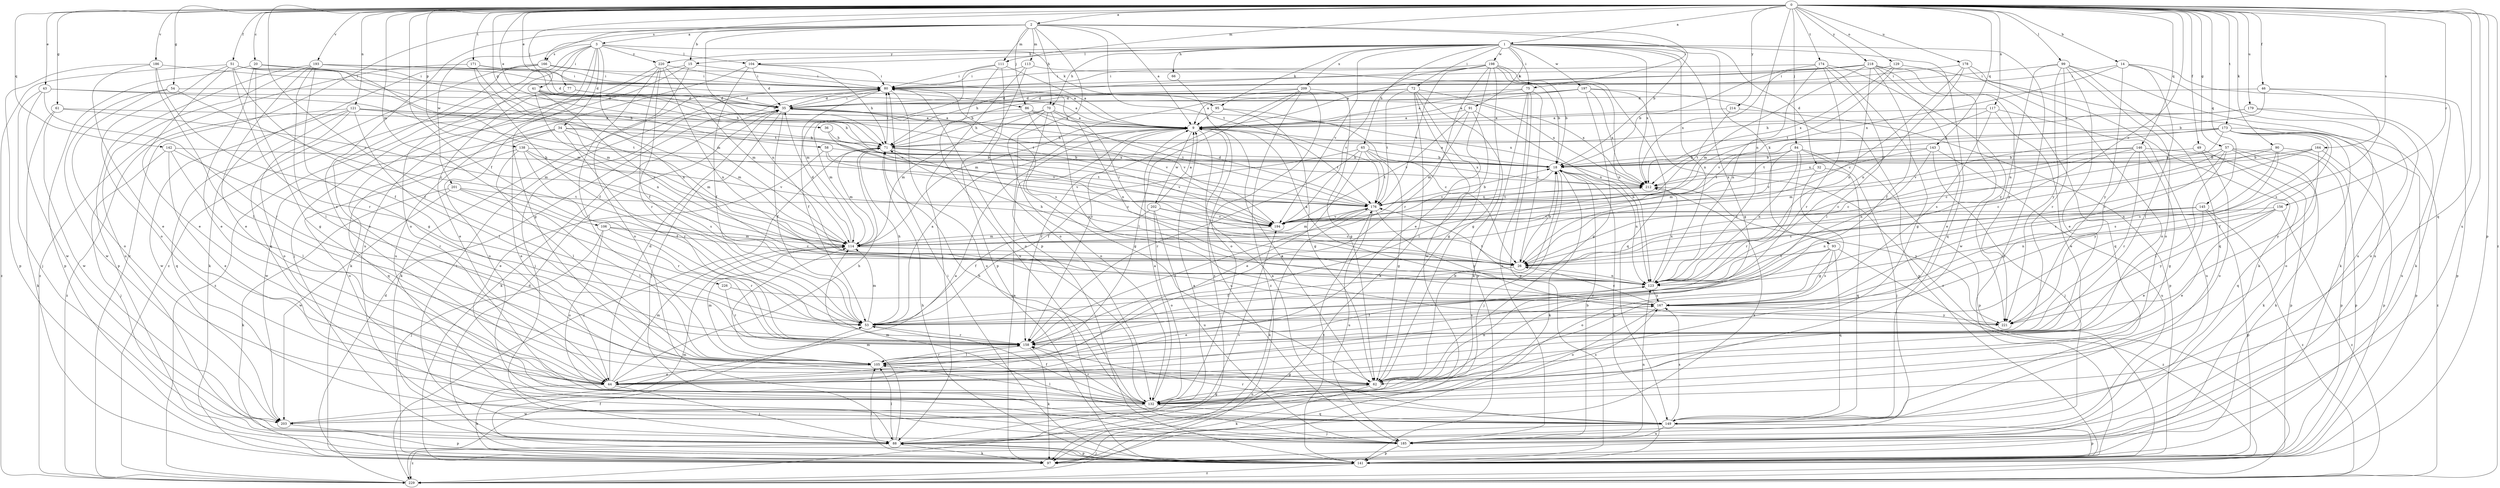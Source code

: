 strict digraph  {
0;
1;
2;
3;
9;
14;
15;
18;
20;
26;
32;
34;
35;
36;
41;
43;
44;
46;
49;
51;
53;
54;
57;
58;
61;
62;
65;
66;
70;
71;
72;
75;
77;
80;
84;
86;
88;
90;
91;
93;
95;
97;
99;
104;
105;
106;
111;
113;
114;
117;
121;
123;
129;
132;
138;
141;
142;
143;
145;
146;
149;
156;
158;
164;
166;
167;
171;
173;
174;
176;
178;
179;
185;
186;
193;
194;
197;
198;
201;
202;
203;
209;
212;
214;
218;
220;
221;
226;
229;
0 -> 1  [label=a];
0 -> 2  [label=a];
0 -> 14  [label=b];
0 -> 20  [label=c];
0 -> 26  [label=c];
0 -> 36  [label=e];
0 -> 41  [label=e];
0 -> 43  [label=e];
0 -> 46  [label=f];
0 -> 49  [label=f];
0 -> 51  [label=f];
0 -> 53  [label=f];
0 -> 54  [label=g];
0 -> 57  [label=g];
0 -> 58  [label=g];
0 -> 61  [label=g];
0 -> 84  [label=j];
0 -> 86  [label=j];
0 -> 90  [label=k];
0 -> 99  [label=l];
0 -> 106  [label=m];
0 -> 111  [label=m];
0 -> 117  [label=n];
0 -> 121  [label=n];
0 -> 123  [label=n];
0 -> 129  [label=o];
0 -> 138  [label=p];
0 -> 141  [label=p];
0 -> 142  [label=q];
0 -> 143  [label=q];
0 -> 145  [label=q];
0 -> 146  [label=q];
0 -> 149  [label=q];
0 -> 156  [label=r];
0 -> 164  [label=s];
0 -> 166  [label=s];
0 -> 171  [label=t];
0 -> 173  [label=t];
0 -> 174  [label=t];
0 -> 178  [label=u];
0 -> 179  [label=u];
0 -> 185  [label=u];
0 -> 186  [label=v];
0 -> 193  [label=v];
0 -> 214  [label=y];
0 -> 218  [label=y];
0 -> 226  [label=z];
0 -> 229  [label=z];
1 -> 15  [label=b];
1 -> 32  [label=d];
1 -> 62  [label=g];
1 -> 65  [label=h];
1 -> 66  [label=h];
1 -> 70  [label=h];
1 -> 72  [label=i];
1 -> 75  [label=i];
1 -> 91  [label=k];
1 -> 93  [label=k];
1 -> 95  [label=k];
1 -> 104  [label=l];
1 -> 123  [label=n];
1 -> 141  [label=p];
1 -> 149  [label=q];
1 -> 194  [label=v];
1 -> 197  [label=w];
1 -> 198  [label=w];
1 -> 209  [label=x];
1 -> 212  [label=x];
1 -> 220  [label=y];
2 -> 3  [label=a];
2 -> 9  [label=a];
2 -> 15  [label=b];
2 -> 18  [label=b];
2 -> 44  [label=e];
2 -> 70  [label=h];
2 -> 75  [label=i];
2 -> 86  [label=j];
2 -> 111  [label=m];
2 -> 113  [label=m];
2 -> 123  [label=n];
2 -> 141  [label=p];
2 -> 176  [label=t];
2 -> 201  [label=w];
2 -> 229  [label=z];
3 -> 34  [label=d];
3 -> 62  [label=g];
3 -> 77  [label=i];
3 -> 95  [label=k];
3 -> 104  [label=l];
3 -> 114  [label=m];
3 -> 132  [label=o];
3 -> 166  [label=s];
3 -> 185  [label=u];
3 -> 220  [label=y];
3 -> 229  [label=z];
9 -> 71  [label=h];
9 -> 158  [label=r];
9 -> 176  [label=t];
9 -> 185  [label=u];
9 -> 202  [label=w];
14 -> 80  [label=i];
14 -> 97  [label=k];
14 -> 105  [label=l];
14 -> 185  [label=u];
14 -> 212  [label=x];
14 -> 221  [label=y];
15 -> 80  [label=i];
15 -> 97  [label=k];
15 -> 132  [label=o];
15 -> 185  [label=u];
18 -> 9  [label=a];
18 -> 88  [label=j];
18 -> 97  [label=k];
18 -> 123  [label=n];
18 -> 194  [label=v];
18 -> 212  [label=x];
20 -> 44  [label=e];
20 -> 62  [label=g];
20 -> 80  [label=i];
20 -> 114  [label=m];
20 -> 141  [label=p];
26 -> 18  [label=b];
26 -> 53  [label=f];
26 -> 71  [label=h];
26 -> 80  [label=i];
26 -> 123  [label=n];
32 -> 62  [label=g];
32 -> 149  [label=q];
32 -> 212  [label=x];
34 -> 44  [label=e];
34 -> 71  [label=h];
34 -> 114  [label=m];
34 -> 149  [label=q];
34 -> 158  [label=r];
34 -> 203  [label=w];
34 -> 212  [label=x];
35 -> 9  [label=a];
35 -> 53  [label=f];
35 -> 80  [label=i];
35 -> 88  [label=j];
35 -> 97  [label=k];
35 -> 194  [label=v];
35 -> 212  [label=x];
36 -> 71  [label=h];
36 -> 194  [label=v];
41 -> 26  [label=c];
41 -> 35  [label=d];
41 -> 71  [label=h];
41 -> 123  [label=n];
41 -> 176  [label=t];
41 -> 194  [label=v];
43 -> 35  [label=d];
43 -> 88  [label=j];
43 -> 158  [label=r];
43 -> 176  [label=t];
43 -> 203  [label=w];
44 -> 35  [label=d];
44 -> 71  [label=h];
44 -> 88  [label=j];
44 -> 97  [label=k];
44 -> 114  [label=m];
46 -> 18  [label=b];
46 -> 35  [label=d];
46 -> 141  [label=p];
46 -> 167  [label=s];
49 -> 18  [label=b];
49 -> 97  [label=k];
49 -> 132  [label=o];
51 -> 18  [label=b];
51 -> 44  [label=e];
51 -> 53  [label=f];
51 -> 80  [label=i];
51 -> 132  [label=o];
51 -> 158  [label=r];
51 -> 176  [label=t];
51 -> 229  [label=z];
53 -> 9  [label=a];
53 -> 71  [label=h];
53 -> 114  [label=m];
53 -> 158  [label=r];
53 -> 167  [label=s];
54 -> 26  [label=c];
54 -> 35  [label=d];
54 -> 132  [label=o];
54 -> 203  [label=w];
57 -> 18  [label=b];
57 -> 26  [label=c];
57 -> 97  [label=k];
57 -> 105  [label=l];
57 -> 141  [label=p];
57 -> 149  [label=q];
57 -> 167  [label=s];
58 -> 18  [label=b];
58 -> 44  [label=e];
58 -> 176  [label=t];
58 -> 194  [label=v];
61 -> 9  [label=a];
61 -> 97  [label=k];
61 -> 114  [label=m];
61 -> 203  [label=w];
62 -> 9  [label=a];
62 -> 18  [label=b];
62 -> 97  [label=k];
62 -> 123  [label=n];
62 -> 132  [label=o];
65 -> 18  [label=b];
65 -> 44  [label=e];
65 -> 53  [label=f];
65 -> 62  [label=g];
65 -> 158  [label=r];
65 -> 176  [label=t];
65 -> 212  [label=x];
66 -> 229  [label=z];
70 -> 9  [label=a];
70 -> 62  [label=g];
70 -> 71  [label=h];
70 -> 114  [label=m];
70 -> 123  [label=n];
70 -> 132  [label=o];
70 -> 221  [label=y];
71 -> 18  [label=b];
71 -> 26  [label=c];
71 -> 80  [label=i];
71 -> 114  [label=m];
71 -> 194  [label=v];
71 -> 229  [label=z];
72 -> 9  [label=a];
72 -> 35  [label=d];
72 -> 62  [label=g];
72 -> 97  [label=k];
72 -> 141  [label=p];
72 -> 176  [label=t];
72 -> 203  [label=w];
72 -> 212  [label=x];
75 -> 9  [label=a];
75 -> 26  [label=c];
75 -> 35  [label=d];
75 -> 97  [label=k];
75 -> 141  [label=p];
75 -> 185  [label=u];
77 -> 9  [label=a];
77 -> 35  [label=d];
77 -> 44  [label=e];
77 -> 229  [label=z];
80 -> 35  [label=d];
80 -> 53  [label=f];
80 -> 88  [label=j];
80 -> 97  [label=k];
80 -> 132  [label=o];
80 -> 167  [label=s];
80 -> 185  [label=u];
80 -> 212  [label=x];
84 -> 18  [label=b];
84 -> 88  [label=j];
84 -> 114  [label=m];
84 -> 123  [label=n];
84 -> 141  [label=p];
84 -> 158  [label=r];
84 -> 176  [label=t];
86 -> 9  [label=a];
86 -> 114  [label=m];
86 -> 176  [label=t];
86 -> 194  [label=v];
88 -> 9  [label=a];
88 -> 80  [label=i];
88 -> 97  [label=k];
88 -> 105  [label=l];
88 -> 114  [label=m];
88 -> 141  [label=p];
88 -> 194  [label=v];
88 -> 212  [label=x];
88 -> 229  [label=z];
90 -> 18  [label=b];
90 -> 26  [label=c];
90 -> 123  [label=n];
90 -> 141  [label=p];
90 -> 167  [label=s];
91 -> 9  [label=a];
91 -> 105  [label=l];
91 -> 114  [label=m];
91 -> 123  [label=n];
91 -> 194  [label=v];
93 -> 26  [label=c];
93 -> 132  [label=o];
93 -> 149  [label=q];
93 -> 158  [label=r];
93 -> 167  [label=s];
93 -> 229  [label=z];
95 -> 9  [label=a];
95 -> 26  [label=c];
95 -> 62  [label=g];
97 -> 9  [label=a];
99 -> 44  [label=e];
99 -> 80  [label=i];
99 -> 97  [label=k];
99 -> 123  [label=n];
99 -> 132  [label=o];
99 -> 149  [label=q];
99 -> 158  [label=r];
99 -> 221  [label=y];
104 -> 35  [label=d];
104 -> 53  [label=f];
104 -> 71  [label=h];
104 -> 80  [label=i];
104 -> 185  [label=u];
105 -> 44  [label=e];
105 -> 62  [label=g];
105 -> 114  [label=m];
105 -> 158  [label=r];
106 -> 26  [label=c];
106 -> 88  [label=j];
106 -> 114  [label=m];
106 -> 132  [label=o];
106 -> 158  [label=r];
111 -> 9  [label=a];
111 -> 80  [label=i];
111 -> 114  [label=m];
111 -> 132  [label=o];
111 -> 185  [label=u];
113 -> 18  [label=b];
113 -> 80  [label=i];
113 -> 88  [label=j];
113 -> 141  [label=p];
114 -> 26  [label=c];
114 -> 35  [label=d];
117 -> 9  [label=a];
117 -> 44  [label=e];
117 -> 167  [label=s];
117 -> 185  [label=u];
117 -> 194  [label=v];
121 -> 9  [label=a];
121 -> 71  [label=h];
121 -> 105  [label=l];
121 -> 114  [label=m];
121 -> 132  [label=o];
121 -> 149  [label=q];
121 -> 203  [label=w];
121 -> 229  [label=z];
123 -> 9  [label=a];
123 -> 44  [label=e];
123 -> 167  [label=s];
123 -> 176  [label=t];
123 -> 212  [label=x];
129 -> 80  [label=i];
129 -> 176  [label=t];
129 -> 185  [label=u];
129 -> 212  [label=x];
132 -> 9  [label=a];
132 -> 53  [label=f];
132 -> 62  [label=g];
132 -> 71  [label=h];
132 -> 105  [label=l];
132 -> 149  [label=q];
132 -> 158  [label=r];
132 -> 167  [label=s];
132 -> 203  [label=w];
138 -> 18  [label=b];
138 -> 53  [label=f];
138 -> 105  [label=l];
138 -> 132  [label=o];
138 -> 167  [label=s];
138 -> 194  [label=v];
141 -> 18  [label=b];
141 -> 35  [label=d];
141 -> 71  [label=h];
141 -> 80  [label=i];
141 -> 88  [label=j];
141 -> 105  [label=l];
141 -> 114  [label=m];
141 -> 176  [label=t];
141 -> 229  [label=z];
142 -> 18  [label=b];
142 -> 44  [label=e];
142 -> 88  [label=j];
142 -> 105  [label=l];
142 -> 158  [label=r];
143 -> 18  [label=b];
143 -> 88  [label=j];
143 -> 123  [label=n];
143 -> 185  [label=u];
143 -> 194  [label=v];
145 -> 26  [label=c];
145 -> 44  [label=e];
145 -> 123  [label=n];
145 -> 141  [label=p];
145 -> 194  [label=v];
145 -> 229  [label=z];
146 -> 18  [label=b];
146 -> 26  [label=c];
146 -> 62  [label=g];
146 -> 114  [label=m];
146 -> 141  [label=p];
146 -> 158  [label=r];
146 -> 221  [label=y];
149 -> 9  [label=a];
149 -> 88  [label=j];
149 -> 114  [label=m];
149 -> 141  [label=p];
149 -> 158  [label=r];
149 -> 167  [label=s];
149 -> 185  [label=u];
156 -> 44  [label=e];
156 -> 123  [label=n];
156 -> 194  [label=v];
156 -> 221  [label=y];
156 -> 229  [label=z];
158 -> 97  [label=k];
158 -> 105  [label=l];
158 -> 176  [label=t];
164 -> 18  [label=b];
164 -> 26  [label=c];
164 -> 141  [label=p];
164 -> 212  [label=x];
164 -> 221  [label=y];
166 -> 9  [label=a];
166 -> 44  [label=e];
166 -> 80  [label=i];
166 -> 97  [label=k];
166 -> 149  [label=q];
167 -> 26  [label=c];
167 -> 53  [label=f];
167 -> 132  [label=o];
167 -> 221  [label=y];
171 -> 53  [label=f];
171 -> 71  [label=h];
171 -> 80  [label=i];
171 -> 114  [label=m];
171 -> 229  [label=z];
173 -> 26  [label=c];
173 -> 53  [label=f];
173 -> 71  [label=h];
173 -> 132  [label=o];
173 -> 141  [label=p];
173 -> 167  [label=s];
173 -> 176  [label=t];
173 -> 194  [label=v];
173 -> 229  [label=z];
174 -> 18  [label=b];
174 -> 62  [label=g];
174 -> 80  [label=i];
174 -> 105  [label=l];
174 -> 123  [label=n];
174 -> 158  [label=r];
174 -> 221  [label=y];
176 -> 18  [label=b];
176 -> 35  [label=d];
176 -> 97  [label=k];
176 -> 114  [label=m];
176 -> 185  [label=u];
176 -> 194  [label=v];
176 -> 212  [label=x];
176 -> 221  [label=y];
178 -> 26  [label=c];
178 -> 80  [label=i];
178 -> 97  [label=k];
178 -> 123  [label=n];
178 -> 132  [label=o];
179 -> 9  [label=a];
179 -> 71  [label=h];
179 -> 132  [label=o];
179 -> 185  [label=u];
185 -> 18  [label=b];
185 -> 123  [label=n];
185 -> 141  [label=p];
186 -> 44  [label=e];
186 -> 53  [label=f];
186 -> 80  [label=i];
186 -> 105  [label=l];
186 -> 141  [label=p];
193 -> 35  [label=d];
193 -> 44  [label=e];
193 -> 62  [label=g];
193 -> 80  [label=i];
193 -> 105  [label=l];
193 -> 123  [label=n];
193 -> 141  [label=p];
193 -> 185  [label=u];
194 -> 114  [label=m];
197 -> 9  [label=a];
197 -> 35  [label=d];
197 -> 62  [label=g];
197 -> 71  [label=h];
197 -> 141  [label=p];
197 -> 212  [label=x];
197 -> 229  [label=z];
198 -> 18  [label=b];
198 -> 44  [label=e];
198 -> 62  [label=g];
198 -> 71  [label=h];
198 -> 80  [label=i];
198 -> 123  [label=n];
198 -> 149  [label=q];
198 -> 158  [label=r];
198 -> 176  [label=t];
198 -> 194  [label=v];
201 -> 97  [label=k];
201 -> 105  [label=l];
201 -> 158  [label=r];
201 -> 176  [label=t];
201 -> 203  [label=w];
202 -> 9  [label=a];
202 -> 26  [label=c];
202 -> 53  [label=f];
202 -> 132  [label=o];
202 -> 185  [label=u];
202 -> 194  [label=v];
203 -> 9  [label=a];
203 -> 141  [label=p];
209 -> 35  [label=d];
209 -> 62  [label=g];
209 -> 105  [label=l];
209 -> 114  [label=m];
209 -> 132  [label=o];
209 -> 158  [label=r];
209 -> 229  [label=z];
212 -> 176  [label=t];
212 -> 221  [label=y];
214 -> 9  [label=a];
214 -> 141  [label=p];
214 -> 176  [label=t];
218 -> 9  [label=a];
218 -> 44  [label=e];
218 -> 53  [label=f];
218 -> 80  [label=i];
218 -> 114  [label=m];
218 -> 123  [label=n];
218 -> 149  [label=q];
218 -> 203  [label=w];
218 -> 212  [label=x];
218 -> 221  [label=y];
220 -> 53  [label=f];
220 -> 80  [label=i];
220 -> 88  [label=j];
220 -> 105  [label=l];
220 -> 114  [label=m];
220 -> 123  [label=n];
220 -> 158  [label=r];
226 -> 158  [label=r];
226 -> 167  [label=s];
229 -> 35  [label=d];
229 -> 53  [label=f];
}
